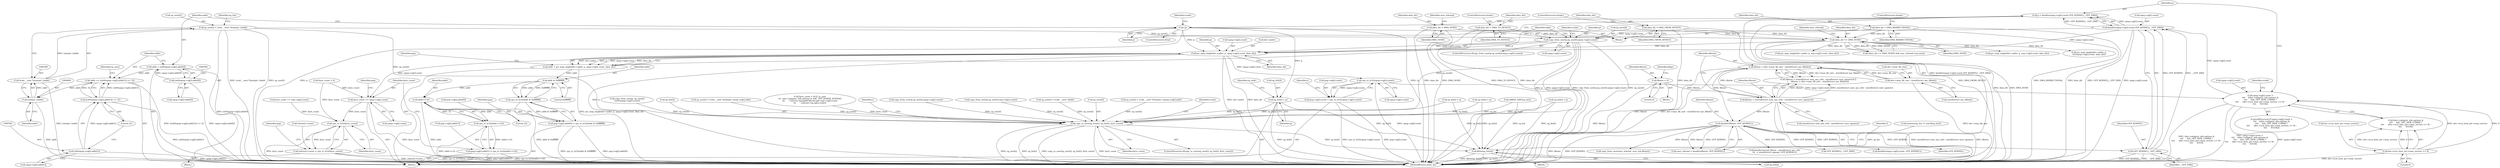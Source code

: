 digraph "0_linux_b4789b8e6be3151a955ade74872822f30e8cd914@API" {
"1000543" [label="(Call,p = kmalloc(upsg->sg[i].count,GFP_KERNEL|__GFP_DMA))"];
"1000545" [label="(Call,kmalloc(upsg->sg[i].count,GFP_KERNEL|__GFP_DMA))"];
"1000513" [label="(Call,upsg->sg[i].count >\n\t\t\t\t    ((dev->adapter_info.options &\n\t\t\t\t     AAC_OPT_NEW_COMM) ?\n\t\t\t\t      (dev->scsi_host_ptr->max_sectors << 9) :\n\t\t\t\t      65536))"];
"1000694" [label="(Call,cpu_to_le32(upsg->sg[i].count))"];
"1000636" [label="(Call,pci_map_single(dev->pdev, p, upsg->sg[i].count, data_dir))"];
"1000616" [label="(Call,copy_from_user(p,sg_user[i],upsg->sg[i].count))"];
"1000557" [label="(Call,!p)"];
"1000543" [label="(Call,p = kmalloc(upsg->sg[i].count,GFP_KERNEL|__GFP_DMA))"];
"1000593" [label="(Call,sg_user[i] = (void __user *)(uintptr_t)addr)"];
"1000597" [label="(Call,(void __user *)(uintptr_t)addr)"];
"1000599" [label="(Call,(uintptr_t)addr)"];
"1000578" [label="(Call,addr += ((u64)upsg->sg[i].addr[1]) << 32)"];
"1000580" [label="(Call,((u64)upsg->sg[i].addr[1]) << 32)"];
"1000581" [label="(Call,(u64)upsg->sg[i].addr[1])"];
"1000565" [label="(Call,addr = (u64)upsg->sg[i].addr[0])"];
"1000567" [label="(Call,(u64)upsg->sg[i].addr[0])"];
"1000446" [label="(Call,data_dir == DMA_NONE)"];
"1000363" [label="(Call,data_dir = DMA_TO_DEVICE)"];
"1000367" [label="(Call,data_dir = DMA_BIDIRECTIONAL)"];
"1000372" [label="(Call,data_dir = DMA_FROM_DEVICE)"];
"1000377" [label="(Call,data_dir = DMA_NONE)"];
"1000529" [label="(Call,dev->scsi_host_ptr->max_sectors << 9)"];
"1000553" [label="(Call,GFP_KERNEL|__GFP_DMA)"];
"1000254" [label="(Call,kmalloc(fibsize, GFP_KERNEL))"];
"1000238" [label="(Call,fibsize > (dev->max_fib_size - sizeof(struct aac_fibhdr)))"];
"1000231" [label="(Call,fibsize < (sizeof(struct user_aac_srb) - sizeof(struct user_sgentry)))"];
"1000136" [label="(Call,fibsize = 0)"];
"1000240" [label="(Call,dev->max_fib_size - sizeof(struct aac_fibhdr))"];
"1000602" [label="(Call,sg_list[i] = p)"];
"1001424" [label="(Call,copy_to_user(sg_user[i], sg_list[i], byte_count))"];
"1001469" [label="(Call,kfree(sg_list[i]))"];
"1000634" [label="(Call,addr = pci_map_single(dev->pdev, p, upsg->sg[i].count, data_dir))"];
"1000660" [label="(Call,addr & 0xffffffff)"];
"1000659" [label="(Call,cpu_to_le32(addr & 0xffffffff))"];
"1000649" [label="(Call,psg->sg[i].addr[0] = cpu_to_le32(addr & 0xffffffff))"];
"1000674" [label="(Call,addr>>32)"];
"1000673" [label="(Call,cpu_to_le32(addr>>32))"];
"1000663" [label="(Call,psg->sg[i].addr[1] = cpu_to_le32(addr>>32))"];
"1000677" [label="(Call,byte_count += upsg->sg[i].count)"];
"1000932" [label="(Call,cpu_to_le32(byte_count))"];
"1000928" [label="(Call,srbcmd->count = cpu_to_le32(byte_count))"];
"1000686" [label="(Call,psg->sg[i].count = cpu_to_le32(upsg->sg[i].count))"];
"1000363" [label="(Call,data_dir = DMA_TO_DEVICE)"];
"1000230" [label="(Call,(fibsize < (sizeof(struct user_aac_srb) - sizeof(struct user_sgentry))) ||\n\t    (fibsize > (dev->max_fib_size - sizeof(struct aac_fibhdr))))"];
"1000662" [label="(Literal,0xffffffff)"];
"1000374" [label="(Identifier,DMA_FROM_DEVICE)"];
"1000370" [label="(ControlStructure,break;)"];
"1000569" [label="(Call,upsg->sg[i].addr[0])"];
"1000232" [label="(Identifier,fibsize)"];
"1000256" [label="(Identifier,GFP_KERNEL)"];
"1000141" [label="(Identifier,flags)"];
"1000267" [label="(Call,copy_from_user(user_srbcmd, user_srb,fibsize))"];
"1000377" [label="(Call,data_dir = DMA_NONE)"];
"1000604" [label="(Identifier,sg_list)"];
"1000373" [label="(Identifier,data_dir)"];
"1000608" [label="(Identifier,sg_indx)"];
"1000375" [label="(ControlStructure,break;)"];
"1000252" [label="(Call,user_srbcmd = kmalloc(fibsize, GFP_KERNEL))"];
"1001468" [label="(Block,)"];
"1000545" [label="(Call,kmalloc(upsg->sg[i].count,GFP_KERNEL|__GFP_DMA))"];
"1001470" [label="(Call,sg_list[i])"];
"1000451" [label="(Identifier,user_srbcmd)"];
"1000384" [label="(Identifier,user_srbcmd)"];
"1000566" [label="(Identifier,addr)"];
"1001262" [label="(Call,copy_from_user(p, sg_user[i],\n\t\t\t\t\t\t\tupsg->sg[i].count))"];
"1000241" [label="(Call,dev->max_fib_size)"];
"1000558" [label="(Identifier,p)"];
"1001428" [label="(Call,sg_list[i])"];
"1000686" [label="(Call,psg->sg[i].count = cpu_to_le32(upsg->sg[i].count))"];
"1000445" [label="(Call,(data_dir == DMA_NONE) && user_srbcmd->sg.count)"];
"1000460" [label="(Call,byte_count = 0)"];
"1000635" [label="(Identifier,addr)"];
"1000553" [label="(Call,GFP_KERNEL|__GFP_DMA)"];
"1000137" [label="(Identifier,fibsize)"];
"1000901" [label="(Call,byte_count += usg->sg[i].count)"];
"1000231" [label="(Call,fibsize < (sizeof(struct user_aac_srb) - sizeof(struct user_sgentry)))"];
"1000239" [label="(Identifier,fibsize)"];
"1000448" [label="(Identifier,DMA_NONE)"];
"1000650" [label="(Call,psg->sg[i].addr[0])"];
"1000824" [label="(Call,sg_list[i] = p)"];
"1000554" [label="(Identifier,GFP_KERNEL)"];
"1000617" [label="(Identifier,p)"];
"1001467" [label="(Identifier,i)"];
"1000809" [label="(Call,sg_user[i] = (void __user *)(uintptr_t)usg->sg[i].addr)"];
"1001248" [label="(Call,sg_list[i] = p)"];
"1000675" [label="(Identifier,addr)"];
"1000556" [label="(ControlStructure,if(!p))"];
"1000255" [label="(Identifier,fibsize)"];
"1001423" [label="(ControlStructure,if(copy_to_user(sg_user[i], sg_list[i], byte_count)))"];
"1000372" [label="(Call,data_dir = DMA_FROM_DEVICE)"];
"1000860" [label="(Call,pci_map_single(dev->pdev, p, usg->sg[i].count, data_dir))"];
"1000580" [label="(Call,((u64)upsg->sg[i].addr[1]) << 32)"];
"1000690" [label="(Identifier,psg)"];
"1000606" [label="(Identifier,p)"];
"1000640" [label="(Identifier,p)"];
"1000678" [label="(Identifier,byte_count)"];
"1000659" [label="(Call,cpu_to_le32(addr & 0xffffffff))"];
"1000592" [label="(Literal,32)"];
"1000618" [label="(Call,sg_user[i])"];
"1000595" [label="(Identifier,sg_user)"];
"1000367" [label="(Call,data_dir = DMA_BIDIRECTIONAL)"];
"1001391" [label="(Call,byte_count = le32_to_cpu(\n\t\t\t  (dev->adapter_info.options & AAC_OPT_SGMAP_HOST64)\n\t\t\t      ? ((struct sgmap64*)&srbcmd->sg)->sg[i].count\n\t\t\t      : srbcmd->sg.sg[i].count))"];
"1000567" [label="(Call,(u64)upsg->sg[i].addr[0])"];
"1000240" [label="(Call,dev->max_fib_size - sizeof(struct aac_fibhdr))"];
"1000695" [label="(Call,upsg->sg[i].count)"];
"1000707" [label="(Call,kmalloc(actual_fibsize - sizeof(struct aac_srb)\n\t\t\t  + sizeof(struct sgmap), GFP_KERNEL))"];
"1000663" [label="(Call,psg->sg[i].addr[1] = cpu_to_le32(addr>>32))"];
"1000369" [label="(Identifier,DMA_BIDIRECTIONAL)"];
"1000530" [label="(Call,dev->scsi_host_ptr->max_sectors)"];
"1000630" [label="(Identifier,rcode)"];
"1000368" [label="(Identifier,data_dir)"];
"1001035" [label="(Call,GFP_KERNEL|__GFP_DMA)"];
"1001215" [label="(Call,kmalloc(upsg->sg[i].count, GFP_KERNEL))"];
"1000641" [label="(Call,upsg->sg[i].count)"];
"1000208" [label="(Call,memset(sg_list, 0, sizeof(sg_list)))"];
"1000654" [label="(Identifier,psg)"];
"1000535" [label="(Literal,9)"];
"1000513" [label="(Call,upsg->sg[i].count >\n\t\t\t\t    ((dev->adapter_info.options &\n\t\t\t\t     AAC_OPT_NEW_COMM) ?\n\t\t\t\t      (dev->scsi_host_ptr->max_sectors << 9) :\n\t\t\t\t      65536))"];
"1000615" [label="(ControlStructure,if(copy_from_user(p,sg_user[i],upsg->sg[i].count)))"];
"1000674" [label="(Call,addr>>32)"];
"1000932" [label="(Call,cpu_to_le32(byte_count))"];
"1000379" [label="(Identifier,DMA_NONE)"];
"1000602" [label="(Call,sg_list[i] = p)"];
"1000361" [label="(Block,)"];
"1000928" [label="(Call,srbcmd->count = cpu_to_le32(byte_count))"];
"1000673" [label="(Call,cpu_to_le32(addr>>32))"];
"1000244" [label="(Call,sizeof(struct aac_fibhdr))"];
"1000557" [label="(Call,!p)"];
"1000233" [label="(Call,sizeof(struct user_aac_srb) - sizeof(struct user_sgentry))"];
"1001389" [label="(Identifier,i)"];
"1000661" [label="(Identifier,addr)"];
"1000601" [label="(Identifier,addr)"];
"1000447" [label="(Identifier,data_dir)"];
"1000597" [label="(Call,(void __user *)(uintptr_t)addr)"];
"1000378" [label="(Identifier,data_dir)"];
"1001282" [label="(Call,pci_map_single(dev->pdev, p,\n\t\t\t\t\tupsg->sg[i].count, data_dir))"];
"1000579" [label="(Identifier,addr)"];
"1000668" [label="(Identifier,psg)"];
"1000446" [label="(Call,data_dir == DMA_NONE)"];
"1000555" [label="(Identifier,__GFP_DMA)"];
"1000581" [label="(Call,(u64)upsg->sg[i].addr[1])"];
"1000616" [label="(Call,copy_from_user(p,sg_user[i],upsg->sg[i].count))"];
"1000578" [label="(Call,addr += ((u64)upsg->sg[i].addr[1]) << 32)"];
"1000238" [label="(Call,fibsize > (dev->max_fib_size - sizeof(struct aac_fibhdr)))"];
"1000838" [label="(Call,copy_from_user(p,sg_user[i],upsg->sg[i].count))"];
"1000387" [label="(Call,ARRAY_SIZE(sg_list))"];
"1001096" [label="(Call,copy_from_user(p,sg_user[i],usg->sg[i].count))"];
"1000649" [label="(Call,psg->sg[i].addr[0] = cpu_to_le32(addr & 0xffffffff))"];
"1000136" [label="(Call,fibsize = 0)"];
"1000676" [label="(Literal,32)"];
"1000508" [label="(Identifier,i)"];
"1000621" [label="(Call,upsg->sg[i].count)"];
"1001082" [label="(Call,sg_list[i] = p)"];
"1000471" [label="(Block,)"];
"1001075" [label="(Call,sg_user[i] = (void __user *)addr)"];
"1000118" [label="(Block,)"];
"1000936" [label="(Identifier,psg)"];
"1001424" [label="(Call,copy_to_user(sg_user[i], sg_list[i], byte_count))"];
"1000138" [label="(Literal,0)"];
"1000594" [label="(Call,sg_user[i])"];
"1000593" [label="(Call,sg_user[i] = (void __user *)(uintptr_t)addr)"];
"1001469" [label="(Call,kfree(sg_list[i]))"];
"1000636" [label="(Call,pci_map_single(dev->pdev, p, upsg->sg[i].count, data_dir))"];
"1000514" [label="(Call,upsg->sg[i].count)"];
"1000521" [label="(Call,(dev->adapter_info.options &\n\t\t\t\t     AAC_OPT_NEW_COMM) ?\n\t\t\t\t      (dev->scsi_host_ptr->max_sectors << 9) :\n\t\t\t\t      65536)"];
"1000694" [label="(Call,cpu_to_le32(upsg->sg[i].count))"];
"1001431" [label="(Identifier,byte_count)"];
"1000664" [label="(Call,psg->sg[i].addr[1])"];
"1000929" [label="(Call,srbcmd->count)"];
"1000529" [label="(Call,dev->scsi_host_ptr->max_sectors << 9)"];
"1000561" [label="(Identifier,rcode)"];
"1000583" [label="(Call,upsg->sg[i].addr[1])"];
"1000603" [label="(Call,sg_list[i])"];
"1000637" [label="(Call,dev->pdev)"];
"1000364" [label="(Identifier,data_dir)"];
"1001425" [label="(Call,sg_user[i])"];
"1000512" [label="(ControlStructure,if (upsg->sg[i].count >\n\t\t\t\t    ((dev->adapter_info.options &\n\t\t\t\t     AAC_OPT_NEW_COMM) ?\n\t\t\t\t      (dev->scsi_host_ptr->max_sectors << 9) :\n\t\t\t\t      65536)))"];
"1001485" [label="(MethodReturn,static int)"];
"1000687" [label="(Call,psg->sg[i].count)"];
"1000543" [label="(Call,p = kmalloc(upsg->sg[i].count,GFP_KERNEL|__GFP_DMA))"];
"1000366" [label="(ControlStructure,break;)"];
"1000660" [label="(Call,addr & 0xffffffff)"];
"1000546" [label="(Call,upsg->sg[i].count)"];
"1000539" [label="(Identifier,rcode)"];
"1000599" [label="(Call,(uintptr_t)addr)"];
"1000509" [label="(Block,)"];
"1000254" [label="(Call,kmalloc(fibsize, GFP_KERNEL))"];
"1001233" [label="(Call,sg_user[i] = (void __user *)(uintptr_t)upsg->sg[i].addr)"];
"1000365" [label="(Identifier,DMA_TO_DEVICE)"];
"1001434" [label="(Identifier,rcode)"];
"1000634" [label="(Call,addr = pci_map_single(dev->pdev, p, upsg->sg[i].count, data_dir))"];
"1000544" [label="(Identifier,p)"];
"1000679" [label="(Call,upsg->sg[i].count)"];
"1000677" [label="(Call,byte_count += upsg->sg[i].count)"];
"1000565" [label="(Call,addr = (u64)upsg->sg[i].addr[0])"];
"1000933" [label="(Identifier,byte_count)"];
"1000648" [label="(Identifier,data_dir)"];
"1001116" [label="(Call,pci_map_single(dev->pdev, p, usg->sg[i].count, data_dir))"];
"1000543" -> "1000509"  [label="AST: "];
"1000543" -> "1000545"  [label="CFG: "];
"1000544" -> "1000543"  [label="AST: "];
"1000545" -> "1000543"  [label="AST: "];
"1000558" -> "1000543"  [label="CFG: "];
"1000543" -> "1001485"  [label="DDG: kmalloc(upsg->sg[i].count,GFP_KERNEL|__GFP_DMA)"];
"1000545" -> "1000543"  [label="DDG: upsg->sg[i].count"];
"1000545" -> "1000543"  [label="DDG: GFP_KERNEL|__GFP_DMA"];
"1000543" -> "1000557"  [label="DDG: p"];
"1000545" -> "1000553"  [label="CFG: "];
"1000546" -> "1000545"  [label="AST: "];
"1000553" -> "1000545"  [label="AST: "];
"1000545" -> "1001485"  [label="DDG: GFP_KERNEL|__GFP_DMA"];
"1000545" -> "1001485"  [label="DDG: upsg->sg[i].count"];
"1000513" -> "1000545"  [label="DDG: upsg->sg[i].count"];
"1000553" -> "1000545"  [label="DDG: GFP_KERNEL"];
"1000553" -> "1000545"  [label="DDG: __GFP_DMA"];
"1000545" -> "1000616"  [label="DDG: upsg->sg[i].count"];
"1000545" -> "1000636"  [label="DDG: upsg->sg[i].count"];
"1000513" -> "1000512"  [label="AST: "];
"1000513" -> "1000521"  [label="CFG: "];
"1000514" -> "1000513"  [label="AST: "];
"1000521" -> "1000513"  [label="AST: "];
"1000539" -> "1000513"  [label="CFG: "];
"1000544" -> "1000513"  [label="CFG: "];
"1000513" -> "1001485"  [label="DDG: upsg->sg[i].count >\n\t\t\t\t    ((dev->adapter_info.options &\n\t\t\t\t     AAC_OPT_NEW_COMM) ?\n\t\t\t\t      (dev->scsi_host_ptr->max_sectors << 9) :\n\t\t\t\t      65536)"];
"1000513" -> "1001485"  [label="DDG: upsg->sg[i].count"];
"1000513" -> "1001485"  [label="DDG: (dev->adapter_info.options &\n\t\t\t\t     AAC_OPT_NEW_COMM) ?\n\t\t\t\t      (dev->scsi_host_ptr->max_sectors << 9) :\n\t\t\t\t      65536"];
"1000694" -> "1000513"  [label="DDG: upsg->sg[i].count"];
"1000529" -> "1000513"  [label="DDG: dev->scsi_host_ptr->max_sectors"];
"1000529" -> "1000513"  [label="DDG: 9"];
"1000694" -> "1000686"  [label="AST: "];
"1000694" -> "1000695"  [label="CFG: "];
"1000695" -> "1000694"  [label="AST: "];
"1000686" -> "1000694"  [label="CFG: "];
"1000694" -> "1001485"  [label="DDG: upsg->sg[i].count"];
"1000694" -> "1000686"  [label="DDG: upsg->sg[i].count"];
"1000636" -> "1000694"  [label="DDG: upsg->sg[i].count"];
"1000636" -> "1000634"  [label="AST: "];
"1000636" -> "1000648"  [label="CFG: "];
"1000637" -> "1000636"  [label="AST: "];
"1000640" -> "1000636"  [label="AST: "];
"1000641" -> "1000636"  [label="AST: "];
"1000648" -> "1000636"  [label="AST: "];
"1000634" -> "1000636"  [label="CFG: "];
"1000636" -> "1001485"  [label="DDG: p"];
"1000636" -> "1001485"  [label="DDG: dev->pdev"];
"1000636" -> "1001485"  [label="DDG: data_dir"];
"1000636" -> "1000634"  [label="DDG: dev->pdev"];
"1000636" -> "1000634"  [label="DDG: p"];
"1000636" -> "1000634"  [label="DDG: upsg->sg[i].count"];
"1000636" -> "1000634"  [label="DDG: data_dir"];
"1000616" -> "1000636"  [label="DDG: p"];
"1000616" -> "1000636"  [label="DDG: upsg->sg[i].count"];
"1000557" -> "1000636"  [label="DDG: p"];
"1000446" -> "1000636"  [label="DDG: data_dir"];
"1000636" -> "1000677"  [label="DDG: upsg->sg[i].count"];
"1000616" -> "1000615"  [label="AST: "];
"1000616" -> "1000621"  [label="CFG: "];
"1000617" -> "1000616"  [label="AST: "];
"1000618" -> "1000616"  [label="AST: "];
"1000621" -> "1000616"  [label="AST: "];
"1000630" -> "1000616"  [label="CFG: "];
"1000635" -> "1000616"  [label="CFG: "];
"1000616" -> "1001485"  [label="DDG: sg_user[i]"];
"1000616" -> "1001485"  [label="DDG: p"];
"1000616" -> "1001485"  [label="DDG: upsg->sg[i].count"];
"1000616" -> "1001485"  [label="DDG: copy_from_user(p,sg_user[i],upsg->sg[i].count)"];
"1000557" -> "1000616"  [label="DDG: p"];
"1000593" -> "1000616"  [label="DDG: sg_user[i]"];
"1000616" -> "1001424"  [label="DDG: sg_user[i]"];
"1000557" -> "1000556"  [label="AST: "];
"1000557" -> "1000558"  [label="CFG: "];
"1000558" -> "1000557"  [label="AST: "];
"1000561" -> "1000557"  [label="CFG: "];
"1000566" -> "1000557"  [label="CFG: "];
"1000557" -> "1001485"  [label="DDG: !p"];
"1000557" -> "1001485"  [label="DDG: p"];
"1000557" -> "1000602"  [label="DDG: p"];
"1000593" -> "1000509"  [label="AST: "];
"1000593" -> "1000597"  [label="CFG: "];
"1000594" -> "1000593"  [label="AST: "];
"1000597" -> "1000593"  [label="AST: "];
"1000604" -> "1000593"  [label="CFG: "];
"1000593" -> "1001485"  [label="DDG: (void __user *)(uintptr_t)addr"];
"1000593" -> "1001485"  [label="DDG: sg_user[i]"];
"1000597" -> "1000593"  [label="DDG: (uintptr_t)addr"];
"1000593" -> "1001424"  [label="DDG: sg_user[i]"];
"1000597" -> "1000599"  [label="CFG: "];
"1000598" -> "1000597"  [label="AST: "];
"1000599" -> "1000597"  [label="AST: "];
"1000597" -> "1001485"  [label="DDG: (uintptr_t)addr"];
"1000599" -> "1000597"  [label="DDG: addr"];
"1000599" -> "1000601"  [label="CFG: "];
"1000600" -> "1000599"  [label="AST: "];
"1000601" -> "1000599"  [label="AST: "];
"1000599" -> "1001485"  [label="DDG: addr"];
"1000578" -> "1000599"  [label="DDG: addr"];
"1000578" -> "1000509"  [label="AST: "];
"1000578" -> "1000580"  [label="CFG: "];
"1000579" -> "1000578"  [label="AST: "];
"1000580" -> "1000578"  [label="AST: "];
"1000595" -> "1000578"  [label="CFG: "];
"1000578" -> "1001485"  [label="DDG: ((u64)upsg->sg[i].addr[1]) << 32"];
"1000580" -> "1000578"  [label="DDG: (u64)upsg->sg[i].addr[1]"];
"1000580" -> "1000578"  [label="DDG: 32"];
"1000565" -> "1000578"  [label="DDG: addr"];
"1000580" -> "1000592"  [label="CFG: "];
"1000581" -> "1000580"  [label="AST: "];
"1000592" -> "1000580"  [label="AST: "];
"1000580" -> "1001485"  [label="DDG: (u64)upsg->sg[i].addr[1]"];
"1000581" -> "1000580"  [label="DDG: upsg->sg[i].addr[1]"];
"1000581" -> "1000583"  [label="CFG: "];
"1000582" -> "1000581"  [label="AST: "];
"1000583" -> "1000581"  [label="AST: "];
"1000592" -> "1000581"  [label="CFG: "];
"1000581" -> "1001485"  [label="DDG: upsg->sg[i].addr[1]"];
"1000565" -> "1000509"  [label="AST: "];
"1000565" -> "1000567"  [label="CFG: "];
"1000566" -> "1000565"  [label="AST: "];
"1000567" -> "1000565"  [label="AST: "];
"1000579" -> "1000565"  [label="CFG: "];
"1000565" -> "1001485"  [label="DDG: (u64)upsg->sg[i].addr[0]"];
"1000567" -> "1000565"  [label="DDG: upsg->sg[i].addr[0]"];
"1000567" -> "1000569"  [label="CFG: "];
"1000568" -> "1000567"  [label="AST: "];
"1000569" -> "1000567"  [label="AST: "];
"1000567" -> "1001485"  [label="DDG: upsg->sg[i].addr[0]"];
"1000446" -> "1000445"  [label="AST: "];
"1000446" -> "1000448"  [label="CFG: "];
"1000447" -> "1000446"  [label="AST: "];
"1000448" -> "1000446"  [label="AST: "];
"1000451" -> "1000446"  [label="CFG: "];
"1000445" -> "1000446"  [label="CFG: "];
"1000446" -> "1001485"  [label="DDG: data_dir"];
"1000446" -> "1001485"  [label="DDG: DMA_NONE"];
"1000446" -> "1000445"  [label="DDG: data_dir"];
"1000446" -> "1000445"  [label="DDG: DMA_NONE"];
"1000363" -> "1000446"  [label="DDG: data_dir"];
"1000367" -> "1000446"  [label="DDG: data_dir"];
"1000372" -> "1000446"  [label="DDG: data_dir"];
"1000377" -> "1000446"  [label="DDG: data_dir"];
"1000446" -> "1000860"  [label="DDG: data_dir"];
"1000446" -> "1001116"  [label="DDG: data_dir"];
"1000446" -> "1001282"  [label="DDG: data_dir"];
"1000363" -> "1000361"  [label="AST: "];
"1000363" -> "1000365"  [label="CFG: "];
"1000364" -> "1000363"  [label="AST: "];
"1000365" -> "1000363"  [label="AST: "];
"1000366" -> "1000363"  [label="CFG: "];
"1000363" -> "1001485"  [label="DDG: DMA_TO_DEVICE"];
"1000363" -> "1001485"  [label="DDG: data_dir"];
"1000367" -> "1000361"  [label="AST: "];
"1000367" -> "1000369"  [label="CFG: "];
"1000368" -> "1000367"  [label="AST: "];
"1000369" -> "1000367"  [label="AST: "];
"1000370" -> "1000367"  [label="CFG: "];
"1000367" -> "1001485"  [label="DDG: DMA_BIDIRECTIONAL"];
"1000367" -> "1001485"  [label="DDG: data_dir"];
"1000372" -> "1000361"  [label="AST: "];
"1000372" -> "1000374"  [label="CFG: "];
"1000373" -> "1000372"  [label="AST: "];
"1000374" -> "1000372"  [label="AST: "];
"1000375" -> "1000372"  [label="CFG: "];
"1000372" -> "1001485"  [label="DDG: data_dir"];
"1000372" -> "1001485"  [label="DDG: DMA_FROM_DEVICE"];
"1000377" -> "1000361"  [label="AST: "];
"1000377" -> "1000379"  [label="CFG: "];
"1000378" -> "1000377"  [label="AST: "];
"1000379" -> "1000377"  [label="AST: "];
"1000384" -> "1000377"  [label="CFG: "];
"1000377" -> "1001485"  [label="DDG: DMA_NONE"];
"1000377" -> "1001485"  [label="DDG: data_dir"];
"1000529" -> "1000521"  [label="AST: "];
"1000529" -> "1000535"  [label="CFG: "];
"1000530" -> "1000529"  [label="AST: "];
"1000535" -> "1000529"  [label="AST: "];
"1000521" -> "1000529"  [label="CFG: "];
"1000529" -> "1001485"  [label="DDG: dev->scsi_host_ptr->max_sectors"];
"1000529" -> "1000521"  [label="DDG: dev->scsi_host_ptr->max_sectors"];
"1000529" -> "1000521"  [label="DDG: 9"];
"1000553" -> "1000555"  [label="CFG: "];
"1000554" -> "1000553"  [label="AST: "];
"1000555" -> "1000553"  [label="AST: "];
"1000553" -> "1001485"  [label="DDG: GFP_KERNEL"];
"1000553" -> "1001485"  [label="DDG: __GFP_DMA"];
"1000254" -> "1000553"  [label="DDG: GFP_KERNEL"];
"1000254" -> "1000252"  [label="AST: "];
"1000254" -> "1000256"  [label="CFG: "];
"1000255" -> "1000254"  [label="AST: "];
"1000256" -> "1000254"  [label="AST: "];
"1000252" -> "1000254"  [label="CFG: "];
"1000254" -> "1001485"  [label="DDG: fibsize"];
"1000254" -> "1001485"  [label="DDG: GFP_KERNEL"];
"1000254" -> "1000252"  [label="DDG: fibsize"];
"1000254" -> "1000252"  [label="DDG: GFP_KERNEL"];
"1000238" -> "1000254"  [label="DDG: fibsize"];
"1000231" -> "1000254"  [label="DDG: fibsize"];
"1000254" -> "1000267"  [label="DDG: fibsize"];
"1000254" -> "1000707"  [label="DDG: GFP_KERNEL"];
"1000254" -> "1001035"  [label="DDG: GFP_KERNEL"];
"1000254" -> "1001215"  [label="DDG: GFP_KERNEL"];
"1000238" -> "1000230"  [label="AST: "];
"1000238" -> "1000240"  [label="CFG: "];
"1000239" -> "1000238"  [label="AST: "];
"1000240" -> "1000238"  [label="AST: "];
"1000230" -> "1000238"  [label="CFG: "];
"1000238" -> "1001485"  [label="DDG: fibsize"];
"1000238" -> "1001485"  [label="DDG: dev->max_fib_size - sizeof(struct aac_fibhdr)"];
"1000238" -> "1000230"  [label="DDG: fibsize"];
"1000238" -> "1000230"  [label="DDG: dev->max_fib_size - sizeof(struct aac_fibhdr)"];
"1000231" -> "1000238"  [label="DDG: fibsize"];
"1000240" -> "1000238"  [label="DDG: dev->max_fib_size"];
"1000231" -> "1000230"  [label="AST: "];
"1000231" -> "1000233"  [label="CFG: "];
"1000232" -> "1000231"  [label="AST: "];
"1000233" -> "1000231"  [label="AST: "];
"1000239" -> "1000231"  [label="CFG: "];
"1000230" -> "1000231"  [label="CFG: "];
"1000231" -> "1001485"  [label="DDG: sizeof(struct user_aac_srb) - sizeof(struct user_sgentry)"];
"1000231" -> "1001485"  [label="DDG: fibsize"];
"1000231" -> "1000230"  [label="DDG: fibsize"];
"1000231" -> "1000230"  [label="DDG: sizeof(struct user_aac_srb) - sizeof(struct user_sgentry)"];
"1000136" -> "1000231"  [label="DDG: fibsize"];
"1000136" -> "1000118"  [label="AST: "];
"1000136" -> "1000138"  [label="CFG: "];
"1000137" -> "1000136"  [label="AST: "];
"1000138" -> "1000136"  [label="AST: "];
"1000141" -> "1000136"  [label="CFG: "];
"1000136" -> "1001485"  [label="DDG: fibsize"];
"1000240" -> "1000244"  [label="CFG: "];
"1000241" -> "1000240"  [label="AST: "];
"1000244" -> "1000240"  [label="AST: "];
"1000240" -> "1001485"  [label="DDG: dev->max_fib_size"];
"1000602" -> "1000509"  [label="AST: "];
"1000602" -> "1000606"  [label="CFG: "];
"1000603" -> "1000602"  [label="AST: "];
"1000606" -> "1000602"  [label="AST: "];
"1000608" -> "1000602"  [label="CFG: "];
"1000602" -> "1001485"  [label="DDG: sg_list[i]"];
"1000602" -> "1001424"  [label="DDG: sg_list[i]"];
"1000602" -> "1001469"  [label="DDG: sg_list[i]"];
"1001424" -> "1001423"  [label="AST: "];
"1001424" -> "1001431"  [label="CFG: "];
"1001425" -> "1001424"  [label="AST: "];
"1001428" -> "1001424"  [label="AST: "];
"1001431" -> "1001424"  [label="AST: "];
"1001434" -> "1001424"  [label="CFG: "];
"1001389" -> "1001424"  [label="CFG: "];
"1001424" -> "1001485"  [label="DDG: sg_user[i]"];
"1001424" -> "1001485"  [label="DDG: sg_list[i]"];
"1001424" -> "1001485"  [label="DDG: copy_to_user(sg_user[i], sg_list[i], byte_count)"];
"1001424" -> "1001485"  [label="DDG: byte_count"];
"1000809" -> "1001424"  [label="DDG: sg_user[i]"];
"1001096" -> "1001424"  [label="DDG: sg_user[i]"];
"1001262" -> "1001424"  [label="DDG: sg_user[i]"];
"1001075" -> "1001424"  [label="DDG: sg_user[i]"];
"1001233" -> "1001424"  [label="DDG: sg_user[i]"];
"1000838" -> "1001424"  [label="DDG: sg_user[i]"];
"1000387" -> "1001424"  [label="DDG: sg_list"];
"1001248" -> "1001424"  [label="DDG: sg_list[i]"];
"1001082" -> "1001424"  [label="DDG: sg_list[i]"];
"1000824" -> "1001424"  [label="DDG: sg_list[i]"];
"1001391" -> "1001424"  [label="DDG: byte_count"];
"1001424" -> "1001469"  [label="DDG: sg_list[i]"];
"1001469" -> "1001468"  [label="AST: "];
"1001469" -> "1001470"  [label="CFG: "];
"1001470" -> "1001469"  [label="AST: "];
"1001467" -> "1001469"  [label="CFG: "];
"1001469" -> "1001485"  [label="DDG: kfree(sg_list[i])"];
"1001469" -> "1001485"  [label="DDG: sg_list[i]"];
"1000208" -> "1001469"  [label="DDG: sg_list"];
"1000387" -> "1001469"  [label="DDG: sg_list"];
"1001248" -> "1001469"  [label="DDG: sg_list[i]"];
"1001082" -> "1001469"  [label="DDG: sg_list[i]"];
"1000824" -> "1001469"  [label="DDG: sg_list[i]"];
"1000634" -> "1000509"  [label="AST: "];
"1000635" -> "1000634"  [label="AST: "];
"1000654" -> "1000634"  [label="CFG: "];
"1000634" -> "1001485"  [label="DDG: pci_map_single(dev->pdev, p, upsg->sg[i].count, data_dir)"];
"1000634" -> "1000660"  [label="DDG: addr"];
"1000660" -> "1000659"  [label="AST: "];
"1000660" -> "1000662"  [label="CFG: "];
"1000661" -> "1000660"  [label="AST: "];
"1000662" -> "1000660"  [label="AST: "];
"1000659" -> "1000660"  [label="CFG: "];
"1000660" -> "1000659"  [label="DDG: addr"];
"1000660" -> "1000659"  [label="DDG: 0xffffffff"];
"1000660" -> "1000674"  [label="DDG: addr"];
"1000659" -> "1000649"  [label="AST: "];
"1000649" -> "1000659"  [label="CFG: "];
"1000659" -> "1001485"  [label="DDG: addr & 0xffffffff"];
"1000659" -> "1000649"  [label="DDG: addr & 0xffffffff"];
"1000649" -> "1000509"  [label="AST: "];
"1000650" -> "1000649"  [label="AST: "];
"1000668" -> "1000649"  [label="CFG: "];
"1000649" -> "1001485"  [label="DDG: psg->sg[i].addr[0]"];
"1000649" -> "1001485"  [label="DDG: cpu_to_le32(addr & 0xffffffff)"];
"1000674" -> "1000673"  [label="AST: "];
"1000674" -> "1000676"  [label="CFG: "];
"1000675" -> "1000674"  [label="AST: "];
"1000676" -> "1000674"  [label="AST: "];
"1000673" -> "1000674"  [label="CFG: "];
"1000674" -> "1001485"  [label="DDG: addr"];
"1000674" -> "1000673"  [label="DDG: addr"];
"1000674" -> "1000673"  [label="DDG: 32"];
"1000673" -> "1000663"  [label="AST: "];
"1000663" -> "1000673"  [label="CFG: "];
"1000673" -> "1001485"  [label="DDG: addr>>32"];
"1000673" -> "1000663"  [label="DDG: addr>>32"];
"1000663" -> "1000509"  [label="AST: "];
"1000664" -> "1000663"  [label="AST: "];
"1000678" -> "1000663"  [label="CFG: "];
"1000663" -> "1001485"  [label="DDG: psg->sg[i].addr[1]"];
"1000663" -> "1001485"  [label="DDG: cpu_to_le32(addr>>32)"];
"1000677" -> "1000509"  [label="AST: "];
"1000677" -> "1000679"  [label="CFG: "];
"1000678" -> "1000677"  [label="AST: "];
"1000679" -> "1000677"  [label="AST: "];
"1000690" -> "1000677"  [label="CFG: "];
"1000677" -> "1001485"  [label="DDG: byte_count"];
"1000460" -> "1000677"  [label="DDG: byte_count"];
"1000677" -> "1000932"  [label="DDG: byte_count"];
"1000932" -> "1000928"  [label="AST: "];
"1000932" -> "1000933"  [label="CFG: "];
"1000933" -> "1000932"  [label="AST: "];
"1000928" -> "1000932"  [label="CFG: "];
"1000932" -> "1001485"  [label="DDG: byte_count"];
"1000932" -> "1000928"  [label="DDG: byte_count"];
"1000901" -> "1000932"  [label="DDG: byte_count"];
"1000460" -> "1000932"  [label="DDG: byte_count"];
"1000928" -> "1000471"  [label="AST: "];
"1000929" -> "1000928"  [label="AST: "];
"1000936" -> "1000928"  [label="CFG: "];
"1000928" -> "1001485"  [label="DDG: srbcmd->count"];
"1000928" -> "1001485"  [label="DDG: cpu_to_le32(byte_count)"];
"1000686" -> "1000509"  [label="AST: "];
"1000687" -> "1000686"  [label="AST: "];
"1000508" -> "1000686"  [label="CFG: "];
"1000686" -> "1001485"  [label="DDG: psg->sg[i].count"];
"1000686" -> "1001485"  [label="DDG: cpu_to_le32(upsg->sg[i].count)"];
}
